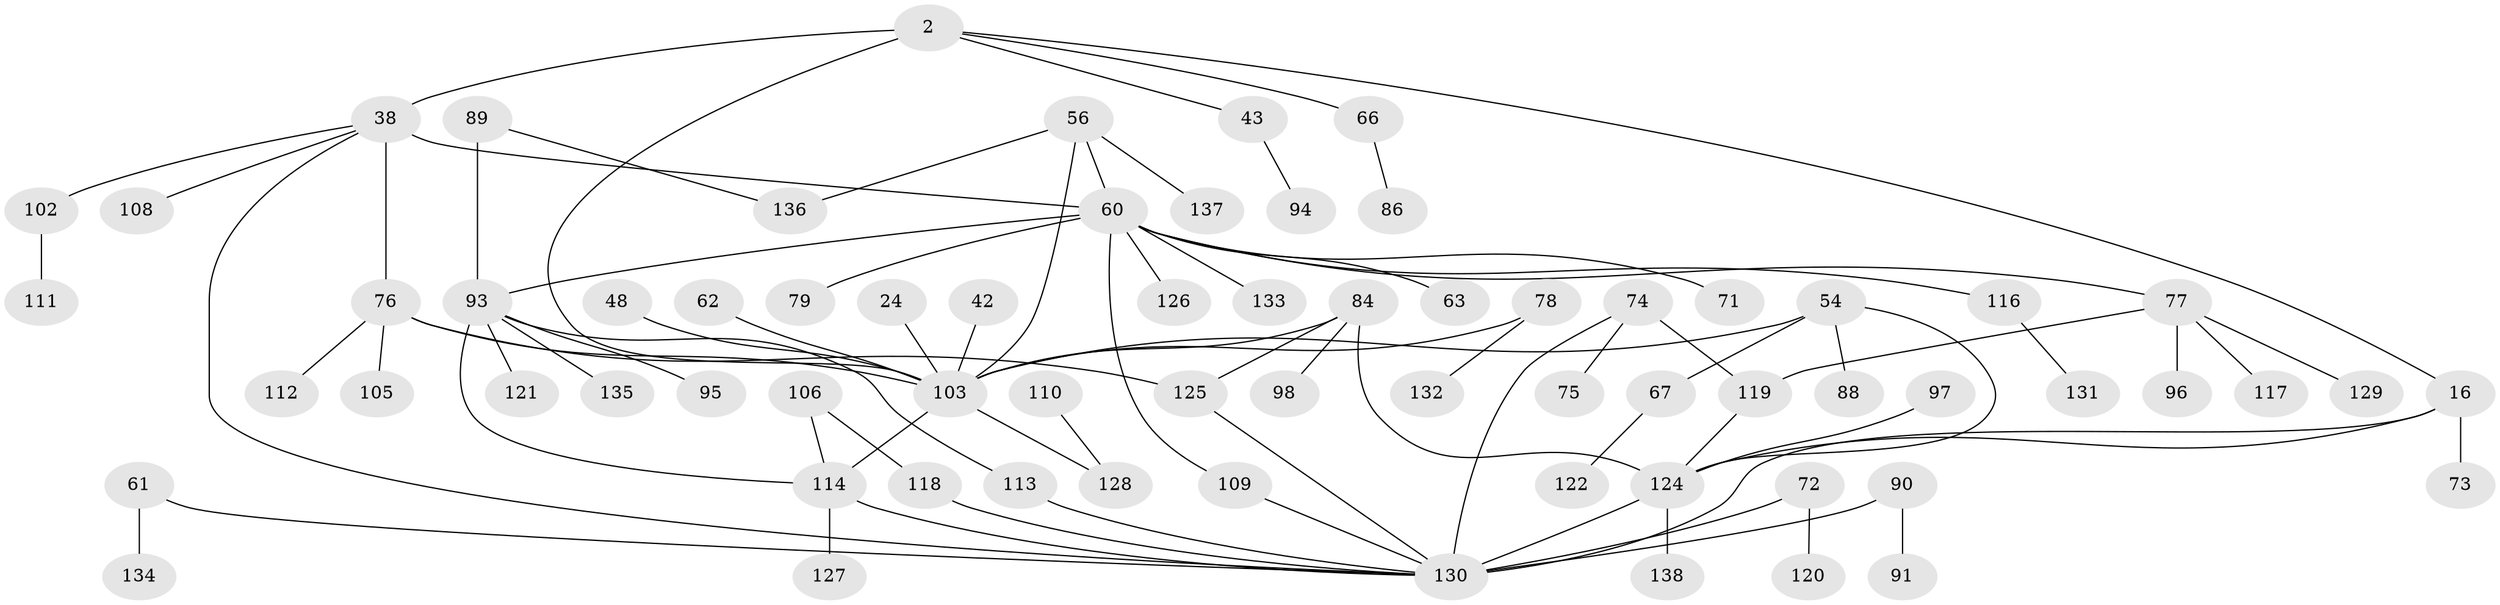 // original degree distribution, {3: 0.2246376811594203, 8: 0.007246376811594203, 4: 0.09420289855072464, 6: 0.036231884057971016, 2: 0.2536231884057971, 7: 0.014492753623188406, 5: 0.043478260869565216, 1: 0.32608695652173914}
// Generated by graph-tools (version 1.1) at 2025/44/03/04/25 21:44:55]
// undirected, 69 vertices, 84 edges
graph export_dot {
graph [start="1"]
  node [color=gray90,style=filled];
  2;
  16 [super="+7"];
  24;
  38 [super="+9"];
  42;
  43;
  48;
  54 [super="+5+8+41"];
  56 [super="+18"];
  60 [super="+25+36"];
  61 [super="+15"];
  62;
  63;
  66;
  67;
  71;
  72;
  73;
  74 [super="+45"];
  75;
  76 [super="+50"];
  77 [super="+49"];
  78;
  79;
  84 [super="+80"];
  86;
  88;
  89;
  90;
  91;
  93 [super="+82"];
  94;
  95;
  96;
  97;
  98;
  102 [super="+17"];
  103 [super="+59+32+99+30"];
  105;
  106 [super="+58"];
  108;
  109;
  110;
  111;
  112;
  113;
  114 [super="+55+92+100+107"];
  116;
  117;
  118;
  119 [super="+115"];
  120;
  121;
  122;
  124 [super="+65+104"];
  125 [super="+85"];
  126;
  127;
  128 [super="+51"];
  129;
  130 [super="+52+68+81+101+69+123"];
  131;
  132;
  133;
  134;
  135;
  136;
  137;
  138;
  2 -- 38 [weight=2];
  2 -- 43;
  2 -- 66;
  2 -- 16 [weight=2];
  2 -- 103 [weight=2];
  16 -- 73;
  16 -- 124;
  16 -- 130 [weight=3];
  24 -- 103;
  38 -- 76 [weight=2];
  38 -- 108;
  38 -- 102;
  38 -- 60 [weight=2];
  38 -- 130 [weight=2];
  42 -- 103;
  43 -- 94;
  48 -- 103;
  54 -- 67;
  54 -- 88;
  54 -- 103;
  54 -- 124;
  56 -- 137;
  56 -- 136;
  56 -- 103;
  56 -- 60;
  60 -- 93 [weight=3];
  60 -- 126;
  60 -- 79;
  60 -- 133;
  60 -- 71;
  60 -- 109;
  60 -- 116;
  60 -- 63;
  60 -- 77;
  61 -- 134;
  61 -- 130;
  62 -- 103;
  66 -- 86;
  67 -- 122;
  72 -- 120;
  72 -- 130;
  74 -- 75;
  74 -- 130 [weight=3];
  74 -- 119;
  76 -- 112;
  76 -- 105;
  76 -- 103 [weight=2];
  76 -- 125;
  77 -- 96;
  77 -- 129;
  77 -- 117;
  77 -- 119;
  78 -- 132;
  78 -- 103;
  84 -- 98;
  84 -- 103 [weight=2];
  84 -- 125;
  84 -- 124 [weight=2];
  89 -- 136;
  89 -- 93;
  90 -- 91;
  90 -- 130;
  93 -- 113;
  93 -- 121;
  93 -- 135;
  93 -- 95;
  93 -- 114;
  97 -- 124;
  102 -- 111;
  103 -- 128;
  103 -- 114;
  106 -- 118;
  106 -- 114;
  109 -- 130;
  110 -- 128;
  113 -- 130;
  114 -- 130 [weight=2];
  114 -- 127;
  116 -- 131;
  118 -- 130 [weight=2];
  119 -- 124;
  124 -- 130 [weight=2];
  124 -- 138;
  125 -- 130;
}
